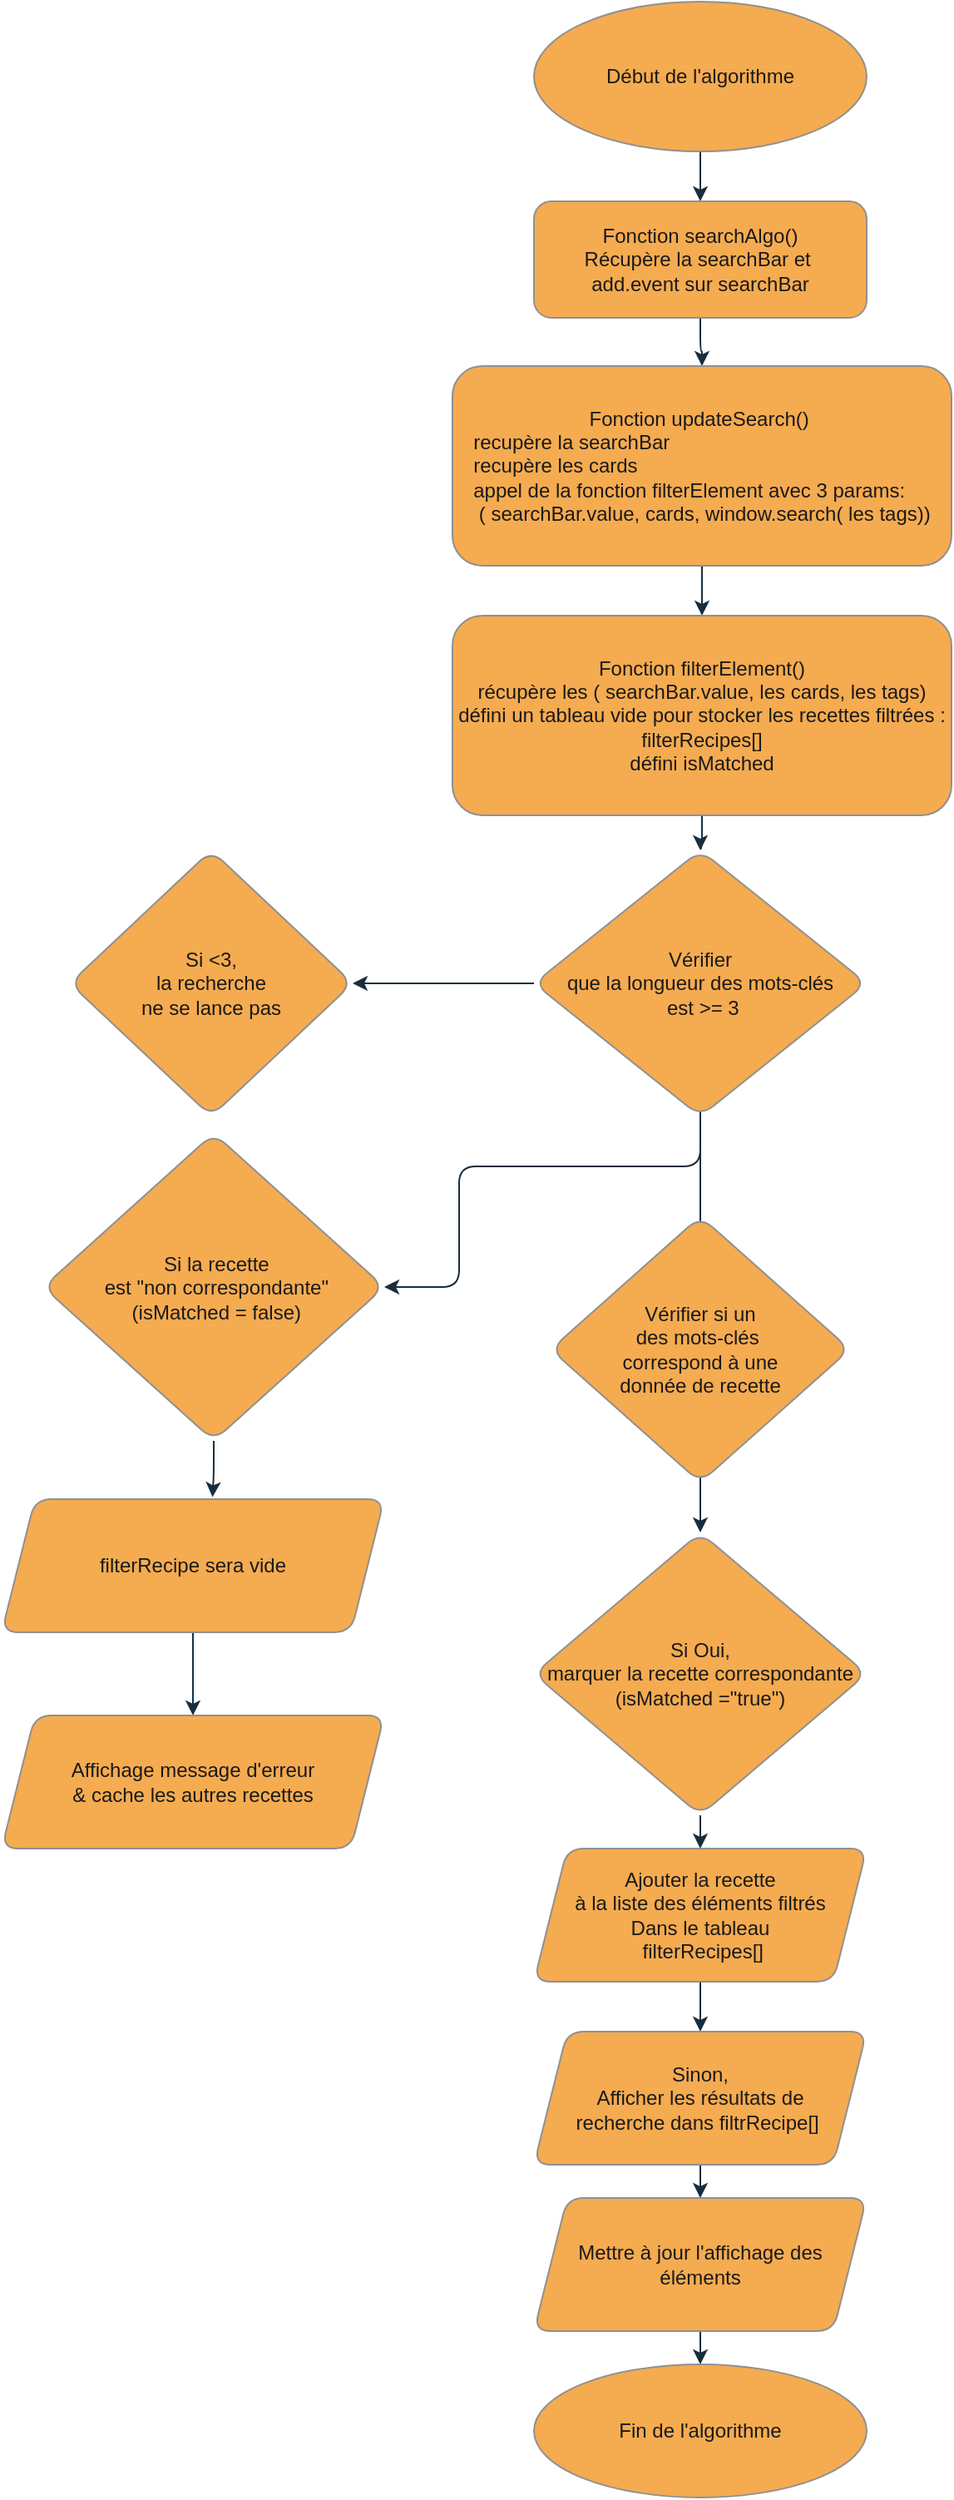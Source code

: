 <mxfile version="21.3.0" type="github">
  <diagram name="Page-1" id="CaVi-aEHdHtz-sd3TJJU">
    <mxGraphModel dx="3217" dy="2429" grid="1" gridSize="10" guides="1" tooltips="1" connect="1" arrows="1" fold="1" page="1" pageScale="1" pageWidth="827" pageHeight="1169" background="none" math="0" shadow="0">
      <root>
        <mxCell id="0" />
        <mxCell id="1" parent="0" />
        <mxCell id="NdfaDMDxE9CkbkElT088-23" value="" style="edgeStyle=orthogonalEdgeStyle;rounded=1;orthogonalLoop=1;jettySize=auto;html=1;strokeColor=#182E3E;fontColor=default;labelBackgroundColor=none;" edge="1" parent="1" source="PqLdQz6lLYGXUWiKdrje-28" target="NdfaDMDxE9CkbkElT088-22">
          <mxGeometry relative="1" as="geometry" />
        </mxCell>
        <mxCell id="PqLdQz6lLYGXUWiKdrje-28" value="filterRecipe sera vide" style="shape=parallelogram;perimeter=parallelogramPerimeter;whiteSpace=wrap;html=1;fixedSize=1;labelBackgroundColor=none;fillColor=#F5AB50;strokeColor=#909090;fontColor=#1A1A1A;rounded=1;" parent="1" vertex="1">
          <mxGeometry x="-711" y="-260" width="230" height="80" as="geometry" />
        </mxCell>
        <mxCell id="PqLdQz6lLYGXUWiKdrje-79" value="" style="edgeStyle=orthogonalEdgeStyle;rounded=1;orthogonalLoop=1;jettySize=auto;html=1;labelBackgroundColor=none;strokeColor=#182E3E;fontColor=default;" parent="1" source="PqLdQz6lLYGXUWiKdrje-80" target="PqLdQz6lLYGXUWiKdrje-82" edge="1">
          <mxGeometry relative="1" as="geometry" />
        </mxCell>
        <mxCell id="PqLdQz6lLYGXUWiKdrje-80" value="Début de l&#39;algorithme" style="ellipse;whiteSpace=wrap;html=1;fillColor=#F5AB50;strokeColor=#909090;labelBackgroundColor=none;fontColor=#1A1A1A;rounded=1;" parent="1" vertex="1">
          <mxGeometry x="-391" y="-1160" width="200" height="90" as="geometry" />
        </mxCell>
        <mxCell id="PqLdQz6lLYGXUWiKdrje-81" style="edgeStyle=orthogonalEdgeStyle;rounded=1;orthogonalLoop=1;jettySize=auto;html=1;entryX=0.5;entryY=0;entryDx=0;entryDy=0;labelBackgroundColor=none;strokeColor=#182E3E;fontColor=default;" parent="1" source="PqLdQz6lLYGXUWiKdrje-82" target="PqLdQz6lLYGXUWiKdrje-84" edge="1">
          <mxGeometry relative="1" as="geometry" />
        </mxCell>
        <mxCell id="PqLdQz6lLYGXUWiKdrje-82" value="Fonction searchAlgo()&lt;br&gt;Récupère la searchBar et&amp;nbsp;&lt;br&gt;add.event sur searchBar" style="rounded=1;whiteSpace=wrap;html=1;labelBackgroundColor=none;fillColor=#F5AB50;strokeColor=#909090;fontColor=#1A1A1A;" parent="1" vertex="1">
          <mxGeometry x="-391" y="-1040" width="200" height="70" as="geometry" />
        </mxCell>
        <mxCell id="PqLdQz6lLYGXUWiKdrje-83" value="" style="edgeStyle=orthogonalEdgeStyle;rounded=1;orthogonalLoop=1;jettySize=auto;html=1;labelBackgroundColor=none;strokeColor=#182E3E;fontColor=default;" parent="1" source="PqLdQz6lLYGXUWiKdrje-84" target="PqLdQz6lLYGXUWiKdrje-87" edge="1">
          <mxGeometry relative="1" as="geometry" />
        </mxCell>
        <mxCell id="PqLdQz6lLYGXUWiKdrje-84" value="Fonction updateSearch()&amp;nbsp;&lt;br&gt;&lt;div style=&quot;text-align: left;&quot;&gt;&lt;span style=&quot;background-color: initial;&quot;&gt;recupère la searchBar&lt;/span&gt;&lt;/div&gt;&lt;div style=&quot;text-align: left;&quot;&gt;&lt;span style=&quot;background-color: initial;&quot;&gt;recupère les cards&lt;/span&gt;&lt;/div&gt;&lt;div style=&quot;text-align: left;&quot;&gt;&lt;span style=&quot;background-color: initial;&quot;&gt;appel de la fonction filterElement avec 3 params:&lt;/span&gt;&lt;/div&gt;&lt;div style=&quot;text-align: left;&quot;&gt;&lt;span style=&quot;background-color: initial;&quot;&gt;&amp;nbsp;( searchBar.value,&amp;nbsp;&lt;/span&gt;&lt;span style=&quot;background-color: initial;&quot;&gt;cards,&lt;/span&gt;&lt;span style=&quot;background-color: initial;&quot;&gt;&amp;nbsp;window.search( les tags))&lt;/span&gt;&lt;/div&gt;" style="rounded=1;whiteSpace=wrap;html=1;labelBackgroundColor=none;fillColor=#F5AB50;strokeColor=#909090;fontColor=#1A1A1A;" parent="1" vertex="1">
          <mxGeometry x="-440" y="-941" width="300" height="120" as="geometry" />
        </mxCell>
        <mxCell id="PqLdQz6lLYGXUWiKdrje-85" style="edgeStyle=orthogonalEdgeStyle;rounded=1;orthogonalLoop=1;jettySize=auto;html=1;entryX=0.5;entryY=0;entryDx=0;entryDy=0;labelBackgroundColor=none;strokeColor=#182E3E;fontColor=default;" parent="1" source="PqLdQz6lLYGXUWiKdrje-87" target="PqLdQz6lLYGXUWiKdrje-90" edge="1">
          <mxGeometry relative="1" as="geometry" />
        </mxCell>
        <mxCell id="PqLdQz6lLYGXUWiKdrje-87" value="Fonction filterElement()&lt;br&gt;récupère les ( searchBar.value,&amp;nbsp;les cards,&amp;nbsp;les tags)&lt;br&gt;défini un tableau vide pour stocker les recettes filtrées : filterRecipes[]&lt;br&gt;défini isMatched" style="rounded=1;whiteSpace=wrap;html=1;labelBackgroundColor=none;fillColor=#F5AB50;strokeColor=#909090;fontColor=#1A1A1A;" parent="1" vertex="1">
          <mxGeometry x="-440" y="-791" width="300" height="120" as="geometry" />
        </mxCell>
        <mxCell id="PqLdQz6lLYGXUWiKdrje-88" value="" style="edgeStyle=orthogonalEdgeStyle;rounded=1;orthogonalLoop=1;jettySize=auto;html=1;labelBackgroundColor=none;strokeColor=#182E3E;fontColor=default;" parent="1" source="PqLdQz6lLYGXUWiKdrje-90" target="PqLdQz6lLYGXUWiKdrje-92" edge="1">
          <mxGeometry relative="1" as="geometry" />
        </mxCell>
        <mxCell id="NdfaDMDxE9CkbkElT088-17" style="edgeStyle=orthogonalEdgeStyle;rounded=1;orthogonalLoop=1;jettySize=auto;html=1;strokeColor=#182E3E;fontColor=default;labelBackgroundColor=none;" edge="1" parent="1" source="PqLdQz6lLYGXUWiKdrje-90" target="NdfaDMDxE9CkbkElT088-12">
          <mxGeometry relative="1" as="geometry" />
        </mxCell>
        <mxCell id="NdfaDMDxE9CkbkElT088-30" style="edgeStyle=orthogonalEdgeStyle;rounded=1;orthogonalLoop=1;jettySize=auto;html=1;exitX=0;exitY=1;exitDx=0;exitDy=0;entryX=1;entryY=0.5;entryDx=0;entryDy=0;strokeColor=#182E3E;fontColor=default;labelBackgroundColor=none;" edge="1" parent="1" source="PqLdQz6lLYGXUWiKdrje-90" target="PqLdQz6lLYGXUWiKdrje-119">
          <mxGeometry relative="1" as="geometry">
            <Array as="points">
              <mxPoint x="-291" y="-530" />
              <mxPoint x="-291" y="-460" />
              <mxPoint x="-436" y="-460" />
              <mxPoint x="-436" y="-388" />
            </Array>
          </mxGeometry>
        </mxCell>
        <mxCell id="PqLdQz6lLYGXUWiKdrje-90" value="Vérifier &lt;br&gt;que la longueur des mots-clés&lt;br&gt;&amp;nbsp;est &amp;gt;= 3 " style="rhombus;whiteSpace=wrap;html=1;rounded=1;labelBackgroundColor=none;fillColor=#F5AB50;strokeColor=#909090;fontColor=#1A1A1A;" parent="1" vertex="1">
          <mxGeometry x="-391" y="-650" width="200" height="160" as="geometry" />
        </mxCell>
        <mxCell id="NdfaDMDxE9CkbkElT088-20" style="edgeStyle=orthogonalEdgeStyle;rounded=1;orthogonalLoop=1;jettySize=auto;html=1;strokeColor=#182E3E;fontColor=default;labelBackgroundColor=none;" edge="1" parent="1" source="PqLdQz6lLYGXUWiKdrje-92" target="PqLdQz6lLYGXUWiKdrje-98">
          <mxGeometry relative="1" as="geometry" />
        </mxCell>
        <mxCell id="PqLdQz6lLYGXUWiKdrje-92" value="Si Oui, &lt;br&gt;marquer la recette correspondante (isMatched =&quot;true&quot;)" style="rhombus;whiteSpace=wrap;html=1;labelBackgroundColor=none;fillColor=#F5AB50;strokeColor=#909090;fontColor=#1A1A1A;rounded=1;" parent="1" vertex="1">
          <mxGeometry x="-391" y="-240" width="200" height="170" as="geometry" />
        </mxCell>
        <mxCell id="NdfaDMDxE9CkbkElT088-27" style="edgeStyle=orthogonalEdgeStyle;rounded=1;orthogonalLoop=1;jettySize=auto;html=1;entryX=0.5;entryY=0;entryDx=0;entryDy=0;strokeColor=#182E3E;fontColor=default;labelBackgroundColor=none;" edge="1" parent="1" source="PqLdQz6lLYGXUWiKdrje-98" target="PqLdQz6lLYGXUWiKdrje-103">
          <mxGeometry relative="1" as="geometry" />
        </mxCell>
        <mxCell id="PqLdQz6lLYGXUWiKdrje-98" value="Ajouter la recette&lt;br&gt;à la liste des éléments filtrés&lt;br&gt;Dans le tableau&lt;br&gt;&amp;nbsp;filterRecipes[]" style="shape=parallelogram;perimeter=parallelogramPerimeter;whiteSpace=wrap;html=1;fixedSize=1;labelBackgroundColor=none;fillColor=#F5AB50;strokeColor=#909090;fontColor=#1A1A1A;rounded=1;" parent="1" vertex="1">
          <mxGeometry x="-391" y="-50" width="200" height="80" as="geometry" />
        </mxCell>
        <mxCell id="NdfaDMDxE9CkbkElT088-28" style="edgeStyle=orthogonalEdgeStyle;rounded=1;orthogonalLoop=1;jettySize=auto;html=1;entryX=0.5;entryY=0;entryDx=0;entryDy=0;strokeColor=#182E3E;fontColor=default;labelBackgroundColor=none;" edge="1" parent="1" source="PqLdQz6lLYGXUWiKdrje-103" target="PqLdQz6lLYGXUWiKdrje-105">
          <mxGeometry relative="1" as="geometry" />
        </mxCell>
        <mxCell id="PqLdQz6lLYGXUWiKdrje-103" value="Sinon,&lt;br&gt;Afficher les résultats de&lt;br&gt;recherche dans filtrRecipe[]&amp;nbsp;" style="shape=parallelogram;perimeter=parallelogramPerimeter;whiteSpace=wrap;html=1;fixedSize=1;labelBackgroundColor=none;fillColor=#F5AB50;strokeColor=#909090;fontColor=#1A1A1A;rounded=1;" parent="1" vertex="1">
          <mxGeometry x="-391" y="60" width="200" height="80" as="geometry" />
        </mxCell>
        <mxCell id="NdfaDMDxE9CkbkElT088-29" style="edgeStyle=orthogonalEdgeStyle;rounded=1;orthogonalLoop=1;jettySize=auto;html=1;strokeColor=#182E3E;fontColor=default;labelBackgroundColor=none;" edge="1" parent="1" source="PqLdQz6lLYGXUWiKdrje-105" target="PqLdQz6lLYGXUWiKdrje-106">
          <mxGeometry relative="1" as="geometry" />
        </mxCell>
        <mxCell id="PqLdQz6lLYGXUWiKdrje-105" value="Mettre à jour l&#39;affichage des éléments" style="shape=parallelogram;perimeter=parallelogramPerimeter;whiteSpace=wrap;html=1;fixedSize=1;labelBackgroundColor=none;fillColor=#F5AB50;strokeColor=#909090;fontColor=#1A1A1A;rounded=1;" parent="1" vertex="1">
          <mxGeometry x="-391" y="160" width="200" height="80" as="geometry" />
        </mxCell>
        <mxCell id="PqLdQz6lLYGXUWiKdrje-106" value="Fin de l&#39;algorithme" style="ellipse;whiteSpace=wrap;html=1;labelBackgroundColor=none;fillColor=#F5AB50;strokeColor=#909090;fontColor=#1A1A1A;rounded=1;" parent="1" vertex="1">
          <mxGeometry x="-391" y="260" width="200" height="80" as="geometry" />
        </mxCell>
        <mxCell id="PqLdQz6lLYGXUWiKdrje-107" style="edgeStyle=orthogonalEdgeStyle;rounded=1;orthogonalLoop=1;jettySize=auto;html=1;exitX=0.5;exitY=1;exitDx=0;exitDy=0;labelBackgroundColor=none;strokeColor=#182E3E;fontColor=default;" parent="1" source="PqLdQz6lLYGXUWiKdrje-92" target="PqLdQz6lLYGXUWiKdrje-92" edge="1">
          <mxGeometry relative="1" as="geometry" />
        </mxCell>
        <mxCell id="PqLdQz6lLYGXUWiKdrje-114" value="Vérifier si un &lt;br&gt;des mots-clés&amp;nbsp;&lt;br&gt;correspond à une &lt;br&gt;donnée de recette" style="rhombus;whiteSpace=wrap;html=1;rounded=1;labelBackgroundColor=none;fillColor=#F5AB50;strokeColor=#909090;fontColor=#1A1A1A;" parent="1" vertex="1">
          <mxGeometry x="-381" y="-430" width="180" height="160" as="geometry" />
        </mxCell>
        <mxCell id="NdfaDMDxE9CkbkElT088-24" style="edgeStyle=orthogonalEdgeStyle;rounded=1;orthogonalLoop=1;jettySize=auto;html=1;entryX=0.551;entryY=-0.016;entryDx=0;entryDy=0;entryPerimeter=0;strokeColor=#182E3E;fontColor=default;labelBackgroundColor=none;" edge="1" parent="1" source="PqLdQz6lLYGXUWiKdrje-119" target="PqLdQz6lLYGXUWiKdrje-28">
          <mxGeometry relative="1" as="geometry" />
        </mxCell>
        <mxCell id="PqLdQz6lLYGXUWiKdrje-119" value="&amp;nbsp;Si la recette&lt;br style=&quot;border-color: var(--border-color);&quot;&gt;&amp;nbsp;est &quot;non correspondante&quot;&lt;br style=&quot;border-color: var(--border-color);&quot;&gt;&amp;nbsp;(isMatched = false)" style="rhombus;whiteSpace=wrap;html=1;rounded=1;labelBackgroundColor=none;fillColor=#F5AB50;strokeColor=#909090;fontColor=#1A1A1A;" parent="1" vertex="1">
          <mxGeometry x="-686" y="-480" width="205" height="185" as="geometry" />
        </mxCell>
        <mxCell id="NdfaDMDxE9CkbkElT088-12" value="Si &amp;lt;3, &lt;br&gt;la recherche &lt;br&gt;ne se lance pas" style="rhombus;whiteSpace=wrap;html=1;strokeColor=#909090;fontColor=#1A1A1A;fillColor=#F5AB50;rounded=1;labelBackgroundColor=none;" vertex="1" parent="1">
          <mxGeometry x="-670" y="-650" width="170" height="160" as="geometry" />
        </mxCell>
        <mxCell id="NdfaDMDxE9CkbkElT088-22" value="Affichage message d&#39;erreur&lt;br&gt;&amp;amp; cache les autres recettes" style="shape=parallelogram;perimeter=parallelogramPerimeter;whiteSpace=wrap;html=1;fixedSize=1;labelBackgroundColor=none;fillColor=#F5AB50;strokeColor=#909090;fontColor=#1A1A1A;rounded=1;" vertex="1" parent="1">
          <mxGeometry x="-711" y="-130" width="230" height="80" as="geometry" />
        </mxCell>
      </root>
    </mxGraphModel>
  </diagram>
</mxfile>
